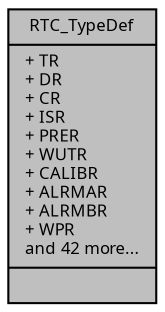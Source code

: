 digraph "RTC_TypeDef"
{
  edge [fontname="Sans",fontsize="8",labelfontname="Sans",labelfontsize="8"];
  node [fontname="Sans",fontsize="8",shape=record];
  Node1 [label="{RTC_TypeDef\n|+ TR\l+ DR\l+ CR\l+ ISR\l+ PRER\l+ WUTR\l+ CALIBR\l+ ALRMAR\l+ ALRMBR\l+ WPR\land 42 more...\l|}",height=0.2,width=0.4,color="black", fillcolor="grey75", style="filled", fontcolor="black"];
}
